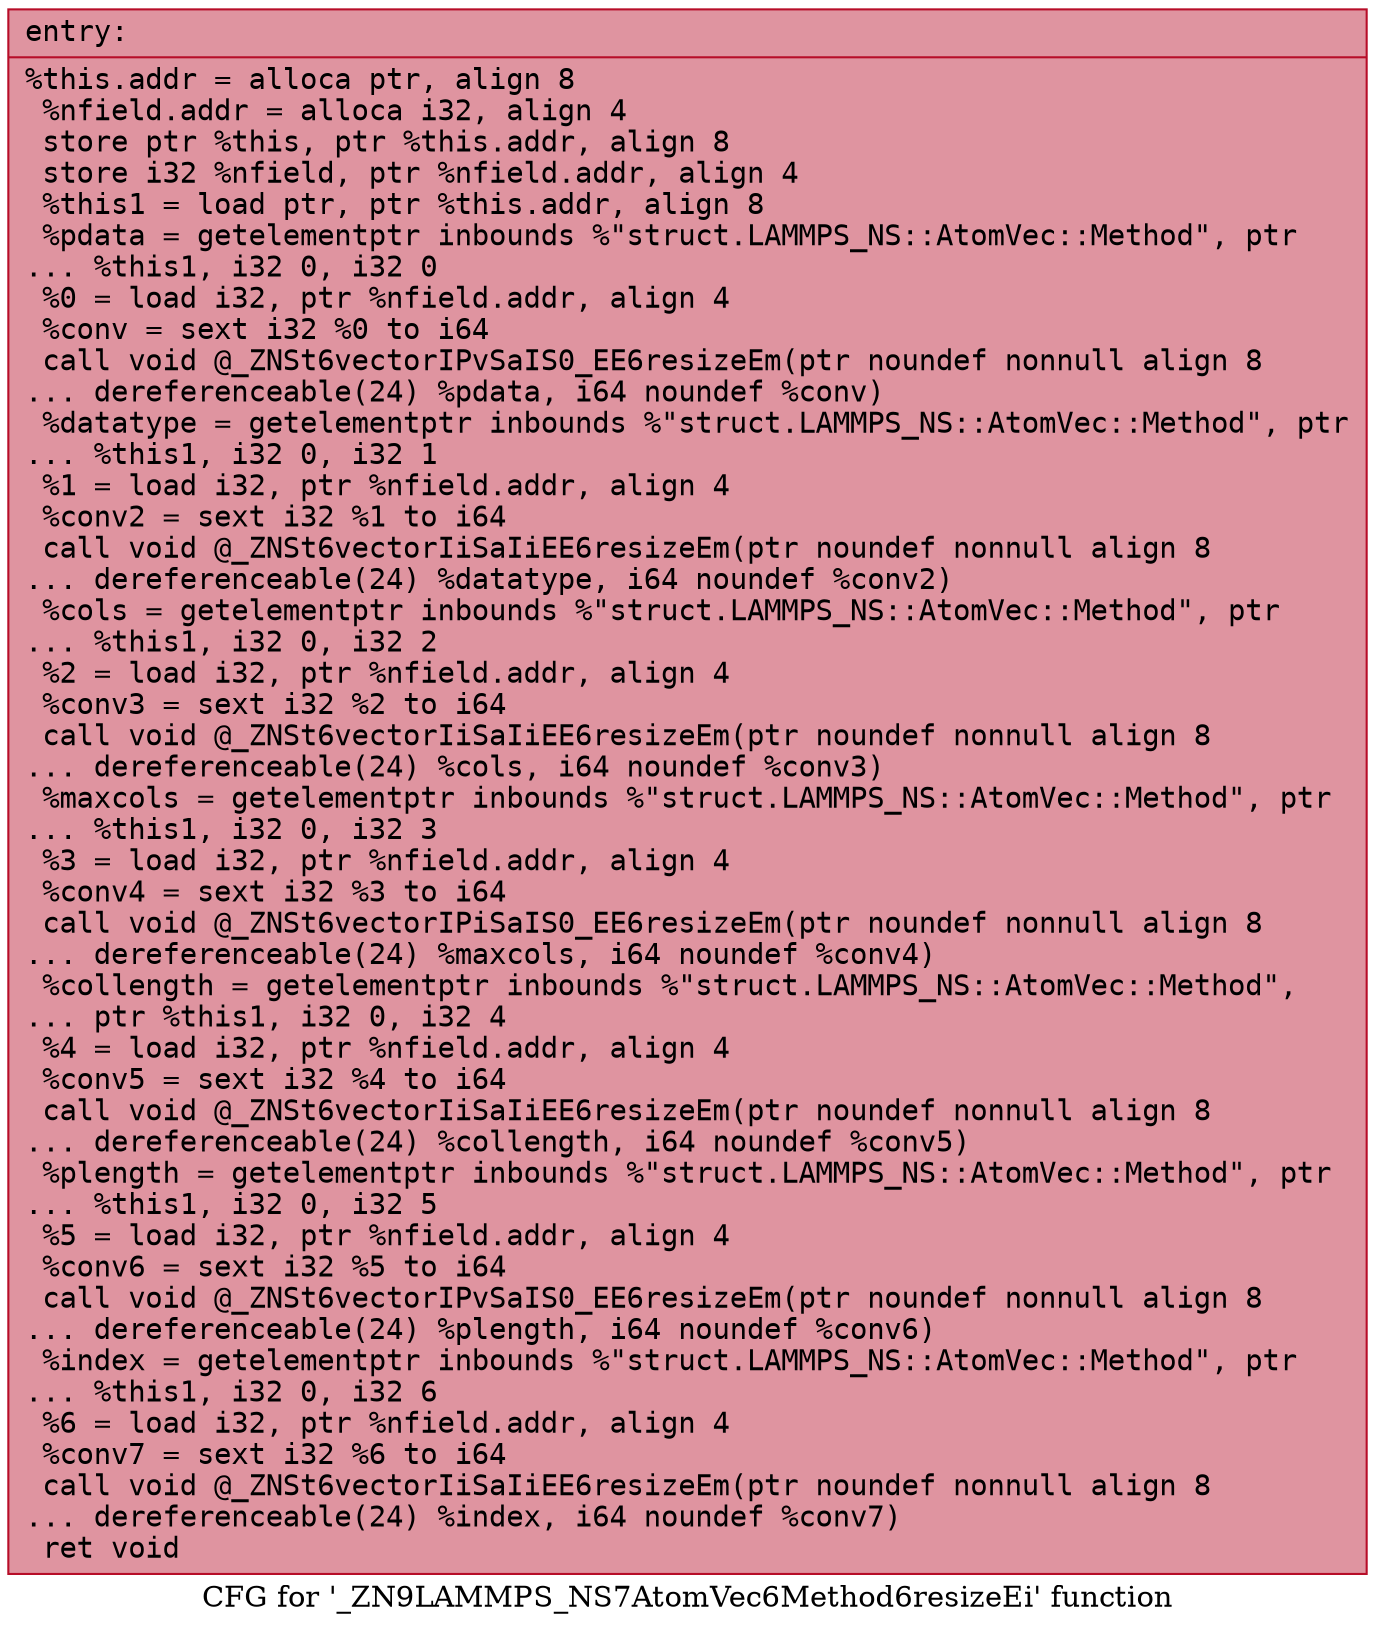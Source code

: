 digraph "CFG for '_ZN9LAMMPS_NS7AtomVec6Method6resizeEi' function" {
	label="CFG for '_ZN9LAMMPS_NS7AtomVec6Method6resizeEi' function";

	Node0x56285ac4df80 [shape=record,color="#b70d28ff", style=filled, fillcolor="#b70d2870" fontname="Courier",label="{entry:\l|  %this.addr = alloca ptr, align 8\l  %nfield.addr = alloca i32, align 4\l  store ptr %this, ptr %this.addr, align 8\l  store i32 %nfield, ptr %nfield.addr, align 4\l  %this1 = load ptr, ptr %this.addr, align 8\l  %pdata = getelementptr inbounds %\"struct.LAMMPS_NS::AtomVec::Method\", ptr\l... %this1, i32 0, i32 0\l  %0 = load i32, ptr %nfield.addr, align 4\l  %conv = sext i32 %0 to i64\l  call void @_ZNSt6vectorIPvSaIS0_EE6resizeEm(ptr noundef nonnull align 8\l... dereferenceable(24) %pdata, i64 noundef %conv)\l  %datatype = getelementptr inbounds %\"struct.LAMMPS_NS::AtomVec::Method\", ptr\l... %this1, i32 0, i32 1\l  %1 = load i32, ptr %nfield.addr, align 4\l  %conv2 = sext i32 %1 to i64\l  call void @_ZNSt6vectorIiSaIiEE6resizeEm(ptr noundef nonnull align 8\l... dereferenceable(24) %datatype, i64 noundef %conv2)\l  %cols = getelementptr inbounds %\"struct.LAMMPS_NS::AtomVec::Method\", ptr\l... %this1, i32 0, i32 2\l  %2 = load i32, ptr %nfield.addr, align 4\l  %conv3 = sext i32 %2 to i64\l  call void @_ZNSt6vectorIiSaIiEE6resizeEm(ptr noundef nonnull align 8\l... dereferenceable(24) %cols, i64 noundef %conv3)\l  %maxcols = getelementptr inbounds %\"struct.LAMMPS_NS::AtomVec::Method\", ptr\l... %this1, i32 0, i32 3\l  %3 = load i32, ptr %nfield.addr, align 4\l  %conv4 = sext i32 %3 to i64\l  call void @_ZNSt6vectorIPiSaIS0_EE6resizeEm(ptr noundef nonnull align 8\l... dereferenceable(24) %maxcols, i64 noundef %conv4)\l  %collength = getelementptr inbounds %\"struct.LAMMPS_NS::AtomVec::Method\",\l... ptr %this1, i32 0, i32 4\l  %4 = load i32, ptr %nfield.addr, align 4\l  %conv5 = sext i32 %4 to i64\l  call void @_ZNSt6vectorIiSaIiEE6resizeEm(ptr noundef nonnull align 8\l... dereferenceable(24) %collength, i64 noundef %conv5)\l  %plength = getelementptr inbounds %\"struct.LAMMPS_NS::AtomVec::Method\", ptr\l... %this1, i32 0, i32 5\l  %5 = load i32, ptr %nfield.addr, align 4\l  %conv6 = sext i32 %5 to i64\l  call void @_ZNSt6vectorIPvSaIS0_EE6resizeEm(ptr noundef nonnull align 8\l... dereferenceable(24) %plength, i64 noundef %conv6)\l  %index = getelementptr inbounds %\"struct.LAMMPS_NS::AtomVec::Method\", ptr\l... %this1, i32 0, i32 6\l  %6 = load i32, ptr %nfield.addr, align 4\l  %conv7 = sext i32 %6 to i64\l  call void @_ZNSt6vectorIiSaIiEE6resizeEm(ptr noundef nonnull align 8\l... dereferenceable(24) %index, i64 noundef %conv7)\l  ret void\l}"];
}

